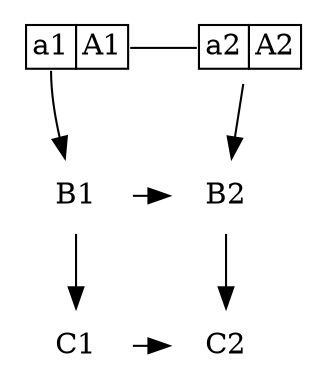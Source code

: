digraph G {
    graph [
        rankdir=TB
    ];
    node [
        shape=plaintext
    ]
    A1 [label=<<TABLE BORDER="0" CELLBORDER="1" CELLSPACING="0"><TR>
        <TD PORT="f0">a1</TD><TD PORT="f1">A1</TD>
        </TR></TABLE>>];
    A2 [label=<<TABLE BORDER="0" CELLBORDER="1" CELLSPACING="0"><TR>
        <TD PORT="f0">a2</TD><TD PORT="f1">A2</TD>
        </TR></TABLE>>];
    A1:f0 -> B1;
    B1 -> C1;
    A2 -> B2;
    B2 -> C2;
    A1:f1 -> A2:f0 [arrowhead=none];
    B1 -> B2;
    C1 -> C2;
    {rankdir=LR; rank=same; A1, A2;}
    {rankdir=LR; rank=same; B1, B2;}
    {rankdir=LR; rank=same; C1, C2;}
}